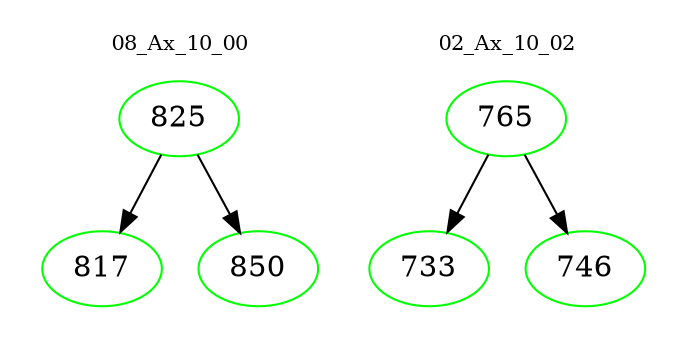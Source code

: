 digraph{
subgraph cluster_0 {
color = white
label = "08_Ax_10_00";
fontsize=10;
T0_825 [label="825", color="green"]
T0_825 -> T0_817 [color="black"]
T0_817 [label="817", color="green"]
T0_825 -> T0_850 [color="black"]
T0_850 [label="850", color="green"]
}
subgraph cluster_1 {
color = white
label = "02_Ax_10_02";
fontsize=10;
T1_765 [label="765", color="green"]
T1_765 -> T1_733 [color="black"]
T1_733 [label="733", color="green"]
T1_765 -> T1_746 [color="black"]
T1_746 [label="746", color="green"]
}
}
